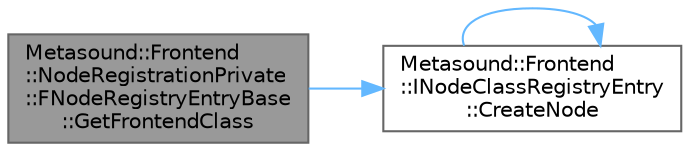 digraph "Metasound::Frontend::NodeRegistrationPrivate::FNodeRegistryEntryBase::GetFrontendClass"
{
 // INTERACTIVE_SVG=YES
 // LATEX_PDF_SIZE
  bgcolor="transparent";
  edge [fontname=Helvetica,fontsize=10,labelfontname=Helvetica,labelfontsize=10];
  node [fontname=Helvetica,fontsize=10,shape=box,height=0.2,width=0.4];
  rankdir="LR";
  Node1 [id="Node000001",label="Metasound::Frontend\l::NodeRegistrationPrivate\l::FNodeRegistryEntryBase\l::GetFrontendClass",height=0.2,width=0.4,color="gray40", fillcolor="grey60", style="filled", fontcolor="black",tooltip="Return a FMetasoundFrontendClass which describes the node."];
  Node1 -> Node2 [id="edge1_Node000001_Node000002",color="steelblue1",style="solid",tooltip=" "];
  Node2 [id="Node000002",label="Metasound::Frontend\l::INodeClassRegistryEntry\l::CreateNode",height=0.2,width=0.4,color="grey40", fillcolor="white", style="filled",URL="$de/d59/classMetasound_1_1Frontend_1_1INodeClassRegistryEntry.html#ac88b6aaf7d5124e3e87e1b939a9d8094",tooltip="Create a node given FNodeData."];
  Node2 -> Node2 [id="edge2_Node000002_Node000002",color="steelblue1",style="solid",tooltip=" "];
}
